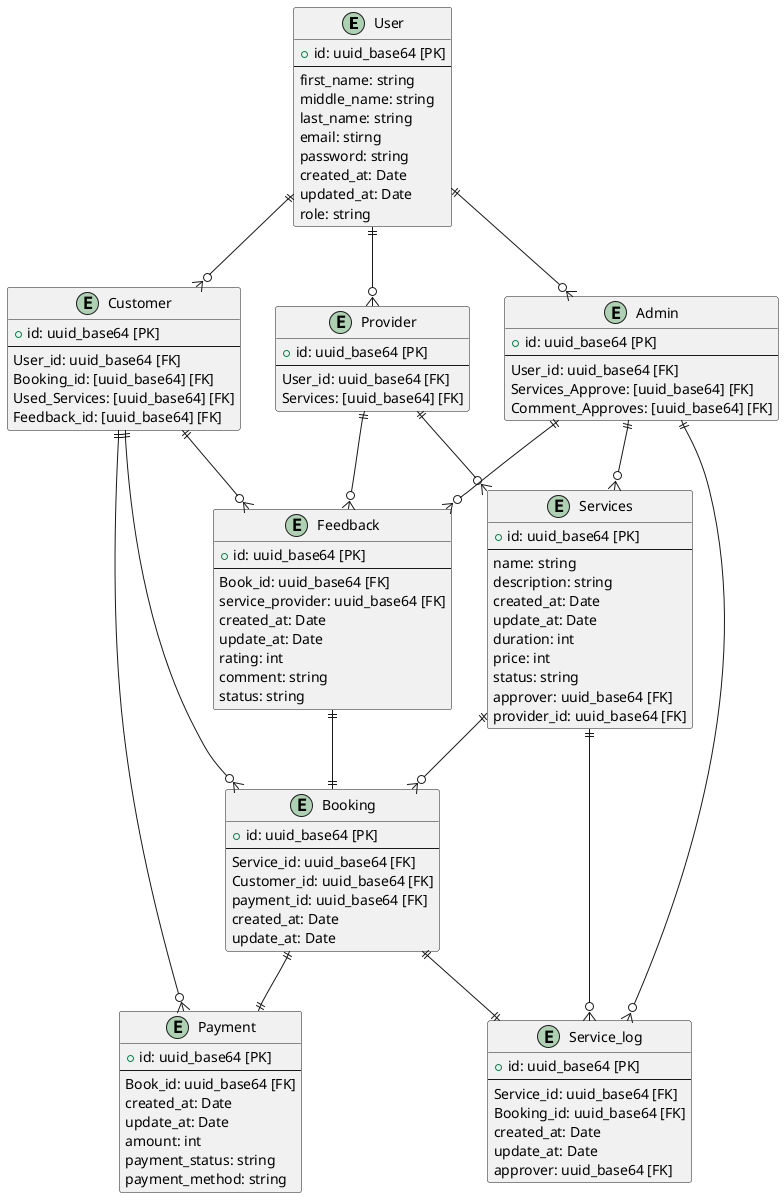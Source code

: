 @startuml
entity "User" as user {
	+ id: uuid_base64 [PK]
	--
	first_name: string
	middle_name: string
	last_name: string
	email: stirng
	password: string
	created_at: Date
	updated_at: Date
	role: string
}

entity "Provider" as provider {
	+ id: uuid_base64 [PK]
	--
	User_id: uuid_base64 [FK]
	Services: [uuid_base64] [FK]
}

entity "Customer" as customer {
	+ id: uuid_base64 [PK]
	--
	User_id: uuid_base64 [FK]
	Booking_id: [uuid_base64] [FK]
	Used_Services: [uuid_base64] [FK]
	Feedback_id: [uuid_base64] [FK]
}

entity "Services" as service {
	+ id: uuid_base64 [PK]
	--
	name: string
	description: string
	created_at: Date
	update_at: Date
	duration: int
	price: int
	status: string
	approver: uuid_base64 [FK]
	provider_id: uuid_base64 [FK]
}

entity "Booking" as book {
	+ id: uuid_base64 [PK]
	--
	Service_id: uuid_base64 [FK]
	Customer_id: uuid_base64 [FK]
	payment_id: uuid_base64 [FK]
	created_at: Date
	update_at: Date
}

entity "Payment" as payment {
	+ id: uuid_base64 [PK]
	--
	Book_id: uuid_base64 [FK]
	created_at: Date
	update_at: Date
	amount: int
	payment_status: string
	payment_method: string
}

entity "Admin" as admin {
	+ id: uuid_base64 [PK]
	--
	User_id: uuid_base64 [FK]
	Services_Approve: [uuid_base64] [FK]
	Comment_Approves: [uuid_base64] [FK]
}

entity "Feedback" as fb {
	+ id: uuid_base64 [PK]
	--
	Book_id: uuid_base64 [FK]
	service_provider: uuid_base64 [FK]
	created_at: Date
	update_at: Date
	rating: int
	comment: string
	status: string
}

entity "Service_log" as log {
	+ id: uuid_base64 [PK]
	--
	Service_id: uuid_base64 [FK]
	Booking_id: uuid_base64 [FK]
	created_at: Date
	update_at: Date
	approver: uuid_base64 [FK]
}

user ||--o{ provider
user ||--o{ customer
user ||--o{ admin
customer ||--o{ book
service ||--o{ book
provider ||--o{ service
customer ||--o{ payment
book ||--|| payment
admin ||--o{ service
admin ||--o{ fb
provider ||--o{ fb
service ||--o{ log
admin ||--o{ log
book ||--|| log
customer ||--o{ fb
fb ||--|| book

@enduml